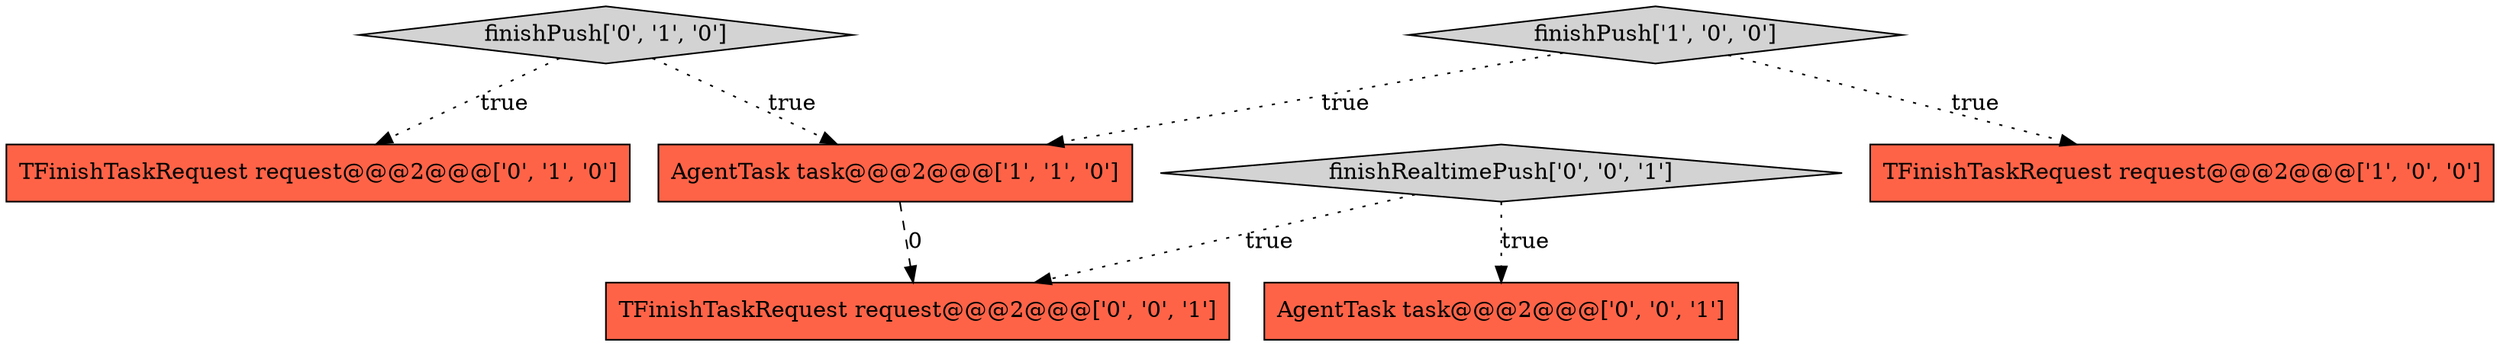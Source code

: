 digraph {
3 [style = filled, label = "finishPush['0', '1', '0']", fillcolor = lightgray, shape = diamond image = "AAA0AAABBB2BBB"];
1 [style = filled, label = "TFinishTaskRequest request@@@2@@@['1', '0', '0']", fillcolor = tomato, shape = box image = "AAA0AAABBB1BBB"];
4 [style = filled, label = "TFinishTaskRequest request@@@2@@@['0', '1', '0']", fillcolor = tomato, shape = box image = "AAA0AAABBB2BBB"];
5 [style = filled, label = "AgentTask task@@@2@@@['0', '0', '1']", fillcolor = tomato, shape = box image = "AAA0AAABBB3BBB"];
2 [style = filled, label = "AgentTask task@@@2@@@['1', '1', '0']", fillcolor = tomato, shape = box image = "AAA0AAABBB1BBB"];
0 [style = filled, label = "finishPush['1', '0', '0']", fillcolor = lightgray, shape = diamond image = "AAA0AAABBB1BBB"];
7 [style = filled, label = "finishRealtimePush['0', '0', '1']", fillcolor = lightgray, shape = diamond image = "AAA0AAABBB3BBB"];
6 [style = filled, label = "TFinishTaskRequest request@@@2@@@['0', '0', '1']", fillcolor = tomato, shape = box image = "AAA0AAABBB3BBB"];
0->2 [style = dotted, label="true"];
2->6 [style = dashed, label="0"];
0->1 [style = dotted, label="true"];
3->4 [style = dotted, label="true"];
3->2 [style = dotted, label="true"];
7->5 [style = dotted, label="true"];
7->6 [style = dotted, label="true"];
}
